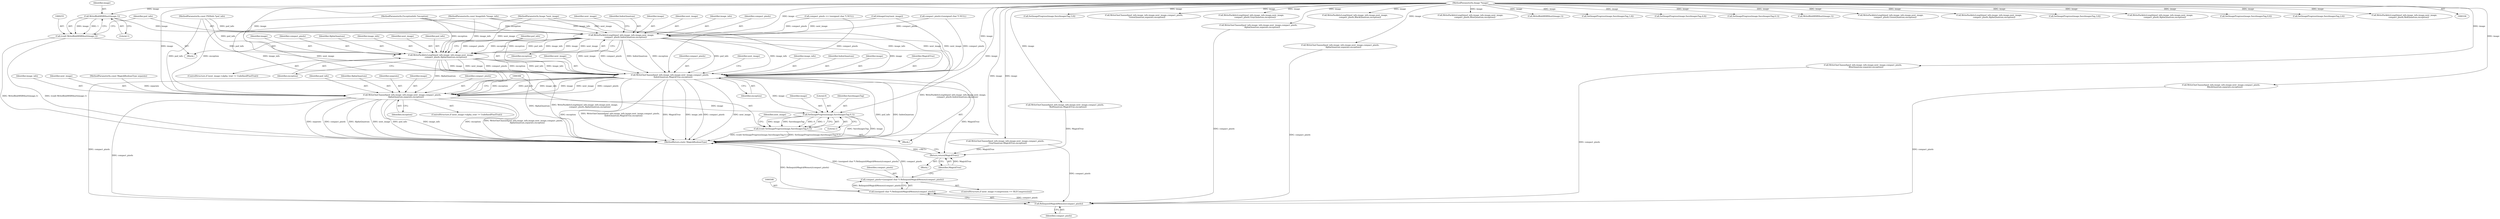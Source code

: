 digraph "0_ImageMagick_6f1879d498bcc5cce12fe0c5decb8dbc0f608e5d@pointer" {
"1000256" [label="(Call,WriteBlobMSBShort(image,1))"];
"1000107" [label="(MethodParameterIn,Image *image)"];
"1000254" [label="(Call,(void) WriteBlobMSBShort(image,1))"];
"1000259" [label="(Call,WritePackbitsLength(psd_info,image_info,image,next_image,\n              compact_pixels,IndexQuantum,exception))"];
"1000273" [label="(Call,WritePackbitsLength(psd_info,image_info,image,next_image,\n                compact_pixels,AlphaQuantum,exception))"];
"1000281" [label="(Call,WriteOneChannel(psd_info,image_info,image,next_image,compact_pixels,\n          IndexQuantum,MagickTrue,exception))"];
"1000296" [label="(Call,WriteOneChannel(psd_info,image_info,image,next_image,compact_pixels,\n            AlphaQuantum,separate,exception))"];
"1000307" [label="(Call,SetImageProgress(image,SaveImagesTag,0,1))"];
"1000305" [label="(Call,(void) SetImageProgress(image,SaveImagesTag,0,1))"];
"1000509" [label="(Call,RelinquishMagickMemory(compact_pixels))"];
"1000507" [label="(Call,(unsigned char *) RelinquishMagickMemory(compact_pixels))"];
"1000505" [label="(Call,compact_pixels=(unsigned char *) RelinquishMagickMemory(compact_pixels))"];
"1000511" [label="(Return,return(MagickTrue);)"];
"1000258" [label="(Literal,1)"];
"1000483" [label="(Call,SetImageProgress(image,SaveImagesTag,5,6))"];
"1000412" [label="(Call,WriteOneChannel(psd_info,image_info,image,next_image,compact_pixels,\n          GreenQuantum,separate,exception))"];
"1000509" [label="(Call,RelinquishMagickMemory(compact_pixels))"];
"1000170" [label="(Call,IsImageGray(next_image))"];
"1000260" [label="(Identifier,psd_info)"];
"1000298" [label="(Identifier,image_info)"];
"1000290" [label="(ControlStructure,if (next_image->alpha_trait != UndefinedPixelTrait))"];
"1000296" [label="(Call,WriteOneChannel(psd_info,image_info,image,next_image,compact_pixels,\n            AlphaQuantum,separate,exception))"];
"1000512" [label="(Identifier,MagickTrue)"];
"1000307" [label="(Call,SetImageProgress(image,SaveImagesTag,0,1))"];
"1000263" [label="(Identifier,next_image)"];
"1000266" [label="(Identifier,exception)"];
"1000186" [label="(Call,WritePackbitsLength(psd_info,image_info,image,next_image,\n            compact_pixels,GrayQuantum,exception))"];
"1000505" [label="(Call,compact_pixels=(unsigned char *) RelinquishMagickMemory(compact_pixels))"];
"1000300" [label="(Identifier,next_image)"];
"1000208" [label="(Call,WriteOneChannel(psd_info,image_info,image,next_image,compact_pixels,\n        GrayQuantum,MagickTrue,exception))"];
"1000105" [label="(MethodParameterIn,const PSDInfo *psd_info)"];
"1000261" [label="(Identifier,image_info)"];
"1000106" [label="(MethodParameterIn,const ImageInfo *image_info)"];
"1000510" [label="(Identifier,compact_pixels)"];
"1000282" [label="(Identifier,psd_info)"];
"1000276" [label="(Identifier,image)"];
"1000285" [label="(Identifier,next_image)"];
"1000472" [label="(Call,WriteOneChannel(psd_info,image_info,image,next_image,compact_pixels,\n            AlphaQuantum,separate,exception))"];
"1000223" [label="(Call,WriteOneChannel(psd_info,image_info,image,next_image,compact_pixels,\n          AlphaQuantum,separate,exception))"];
"1000507" [label="(Call,(unsigned char *) RelinquishMagickMemory(compact_pixels))"];
"1000511" [label="(Return,return(MagickTrue);)"];
"1000286" [label="(Identifier,compact_pixels)"];
"1000160" [label="(Call,compact_pixels == (unsigned char *) NULL)"];
"1000280" [label="(Identifier,exception)"];
"1000293" [label="(Identifier,next_image)"];
"1000502" [label="(Identifier,next_image)"];
"1000253" [label="(Block,)"];
"1000111" [label="(Block,)"];
"1000310" [label="(Literal,0)"];
"1000264" [label="(Identifier,compact_pixels)"];
"1000108" [label="(MethodParameterIn,Image *next_image)"];
"1000428" [label="(Call,WriteOneChannel(psd_info,image_info,image,next_image,compact_pixels,\n          BlueQuantum,separate,exception))"];
"1000110" [label="(MethodParameterIn,ExceptionInfo *exception)"];
"1000367" [label="(Call,WritePackbitsLength(psd_info,image_info,image,next_image,\n                compact_pixels,BlackQuantum,exception))"];
"1000270" [label="(Identifier,next_image)"];
"1000353" [label="(Call,WritePackbitsLength(psd_info,image_info,image,next_image,\n              compact_pixels,BlueQuantum,exception))"];
"1000109" [label="(MethodParameterIn,const MagickBooleanType separate)"];
"1000265" [label="(Identifier,IndexQuantum)"];
"1000506" [label="(Identifier,compact_pixels)"];
"1000278" [label="(Identifier,compact_pixels)"];
"1000183" [label="(Call,WriteBlobMSBShort(image,1))"];
"1000283" [label="(Identifier,image_info)"];
"1000256" [label="(Call,WriteBlobMSBShort(image,1))"];
"1000289" [label="(Identifier,exception)"];
"1000297" [label="(Identifier,psd_info)"];
"1000407" [label="(Call,SetImageProgress(image,SaveImagesTag,1,6))"];
"1000513" [label="(MethodReturn,static MagickBooleanType)"];
"1000461" [label="(Call,SetImageProgress(image,SaveImagesTag,4,6))"];
"1000234" [label="(Call,SetImageProgress(image,SaveImagesTag,0,1))"];
"1000107" [label="(MethodParameterIn,Image *image)"];
"1000334" [label="(Call,WriteBlobMSBShort(image,1))"];
"1000345" [label="(Call,WritePackbitsLength(psd_info,image_info,image,next_image,\n              compact_pixels,GreenQuantum,exception))"];
"1000287" [label="(Identifier,IndexQuantum)"];
"1000381" [label="(Call,WritePackbitsLength(psd_info,image_info,image,next_image,\n                compact_pixels,AlphaQuantum,exception))"];
"1000284" [label="(Identifier,image)"];
"1000262" [label="(Identifier,image)"];
"1000246" [label="(Block,)"];
"1000267" [label="(ControlStructure,if (next_image->alpha_trait != UndefinedPixelTrait))"];
"1000499" [label="(ControlStructure,if (next_image->compression == RLECompression))"];
"1000128" [label="(Call,compact_pixels=(unsigned char *) NULL)"];
"1000273" [label="(Call,WritePackbitsLength(psd_info,image_info,image,next_image,\n                compact_pixels,AlphaQuantum,exception))"];
"1000439" [label="(Call,SetImageProgress(image,SaveImagesTag,3,6))"];
"1000311" [label="(Literal,1)"];
"1000279" [label="(Identifier,AlphaQuantum)"];
"1000302" [label="(Identifier,AlphaQuantum)"];
"1000288" [label="(Identifier,MagickTrue)"];
"1000305" [label="(Call,(void) SetImageProgress(image,SaveImagesTag,0,1))"];
"1000450" [label="(Call,WriteOneChannel(psd_info,image_info,image,next_image,compact_pixels,\n            BlackQuantum,separate,exception))"];
"1000304" [label="(Identifier,exception)"];
"1000275" [label="(Identifier,image_info)"];
"1000257" [label="(Identifier,image)"];
"1000303" [label="(Identifier,separate)"];
"1000299" [label="(Identifier,image)"];
"1000259" [label="(Call,WritePackbitsLength(psd_info,image_info,image,next_image,\n              compact_pixels,IndexQuantum,exception))"];
"1000254" [label="(Call,(void) WriteBlobMSBShort(image,1))"];
"1000277" [label="(Identifier,next_image)"];
"1000281" [label="(Call,WriteOneChannel(psd_info,image_info,image,next_image,compact_pixels,\n          IndexQuantum,MagickTrue,exception))"];
"1000309" [label="(Identifier,SaveImagesTag)"];
"1000200" [label="(Call,WritePackbitsLength(psd_info,image_info,image,next_image,\n              compact_pixels,AlphaQuantum,exception))"];
"1000391" [label="(Call,SetImageProgress(image,SaveImagesTag,0,6))"];
"1000423" [label="(Call,SetImageProgress(image,SaveImagesTag,2,6))"];
"1000301" [label="(Identifier,compact_pixels)"];
"1000337" [label="(Call,WritePackbitsLength(psd_info,image_info,image,next_image,\n              compact_pixels,RedQuantum,exception))"];
"1000308" [label="(Identifier,image)"];
"1000274" [label="(Identifier,psd_info)"];
"1000396" [label="(Call,WriteOneChannel(psd_info,image_info,image,next_image,compact_pixels,\n          RedQuantum,MagickTrue,exception))"];
"1000256" -> "1000254"  [label="AST: "];
"1000256" -> "1000258"  [label="CFG: "];
"1000257" -> "1000256"  [label="AST: "];
"1000258" -> "1000256"  [label="AST: "];
"1000254" -> "1000256"  [label="CFG: "];
"1000256" -> "1000254"  [label="DDG: image"];
"1000256" -> "1000254"  [label="DDG: 1"];
"1000107" -> "1000256"  [label="DDG: image"];
"1000256" -> "1000259"  [label="DDG: image"];
"1000107" -> "1000104"  [label="AST: "];
"1000107" -> "1000513"  [label="DDG: image"];
"1000107" -> "1000183"  [label="DDG: image"];
"1000107" -> "1000186"  [label="DDG: image"];
"1000107" -> "1000200"  [label="DDG: image"];
"1000107" -> "1000208"  [label="DDG: image"];
"1000107" -> "1000223"  [label="DDG: image"];
"1000107" -> "1000234"  [label="DDG: image"];
"1000107" -> "1000259"  [label="DDG: image"];
"1000107" -> "1000273"  [label="DDG: image"];
"1000107" -> "1000281"  [label="DDG: image"];
"1000107" -> "1000296"  [label="DDG: image"];
"1000107" -> "1000307"  [label="DDG: image"];
"1000107" -> "1000334"  [label="DDG: image"];
"1000107" -> "1000337"  [label="DDG: image"];
"1000107" -> "1000345"  [label="DDG: image"];
"1000107" -> "1000353"  [label="DDG: image"];
"1000107" -> "1000367"  [label="DDG: image"];
"1000107" -> "1000381"  [label="DDG: image"];
"1000107" -> "1000391"  [label="DDG: image"];
"1000107" -> "1000396"  [label="DDG: image"];
"1000107" -> "1000407"  [label="DDG: image"];
"1000107" -> "1000412"  [label="DDG: image"];
"1000107" -> "1000423"  [label="DDG: image"];
"1000107" -> "1000428"  [label="DDG: image"];
"1000107" -> "1000439"  [label="DDG: image"];
"1000107" -> "1000450"  [label="DDG: image"];
"1000107" -> "1000461"  [label="DDG: image"];
"1000107" -> "1000472"  [label="DDG: image"];
"1000107" -> "1000483"  [label="DDG: image"];
"1000254" -> "1000253"  [label="AST: "];
"1000255" -> "1000254"  [label="AST: "];
"1000260" -> "1000254"  [label="CFG: "];
"1000254" -> "1000513"  [label="DDG: (void) WriteBlobMSBShort(image,1)"];
"1000254" -> "1000513"  [label="DDG: WriteBlobMSBShort(image,1)"];
"1000259" -> "1000253"  [label="AST: "];
"1000259" -> "1000266"  [label="CFG: "];
"1000260" -> "1000259"  [label="AST: "];
"1000261" -> "1000259"  [label="AST: "];
"1000262" -> "1000259"  [label="AST: "];
"1000263" -> "1000259"  [label="AST: "];
"1000264" -> "1000259"  [label="AST: "];
"1000265" -> "1000259"  [label="AST: "];
"1000266" -> "1000259"  [label="AST: "];
"1000270" -> "1000259"  [label="CFG: "];
"1000259" -> "1000513"  [label="DDG: WritePackbitsLength(psd_info,image_info,image,next_image,\n              compact_pixels,IndexQuantum,exception)"];
"1000105" -> "1000259"  [label="DDG: psd_info"];
"1000106" -> "1000259"  [label="DDG: image_info"];
"1000170" -> "1000259"  [label="DDG: next_image"];
"1000108" -> "1000259"  [label="DDG: next_image"];
"1000128" -> "1000259"  [label="DDG: compact_pixels"];
"1000160" -> "1000259"  [label="DDG: compact_pixels"];
"1000110" -> "1000259"  [label="DDG: exception"];
"1000259" -> "1000273"  [label="DDG: psd_info"];
"1000259" -> "1000273"  [label="DDG: image_info"];
"1000259" -> "1000273"  [label="DDG: image"];
"1000259" -> "1000273"  [label="DDG: next_image"];
"1000259" -> "1000273"  [label="DDG: compact_pixels"];
"1000259" -> "1000273"  [label="DDG: exception"];
"1000259" -> "1000281"  [label="DDG: psd_info"];
"1000259" -> "1000281"  [label="DDG: image_info"];
"1000259" -> "1000281"  [label="DDG: image"];
"1000259" -> "1000281"  [label="DDG: next_image"];
"1000259" -> "1000281"  [label="DDG: compact_pixels"];
"1000259" -> "1000281"  [label="DDG: IndexQuantum"];
"1000259" -> "1000281"  [label="DDG: exception"];
"1000273" -> "1000267"  [label="AST: "];
"1000273" -> "1000280"  [label="CFG: "];
"1000274" -> "1000273"  [label="AST: "];
"1000275" -> "1000273"  [label="AST: "];
"1000276" -> "1000273"  [label="AST: "];
"1000277" -> "1000273"  [label="AST: "];
"1000278" -> "1000273"  [label="AST: "];
"1000279" -> "1000273"  [label="AST: "];
"1000280" -> "1000273"  [label="AST: "];
"1000282" -> "1000273"  [label="CFG: "];
"1000273" -> "1000513"  [label="DDG: WritePackbitsLength(psd_info,image_info,image,next_image,\n                compact_pixels,AlphaQuantum,exception)"];
"1000273" -> "1000513"  [label="DDG: AlphaQuantum"];
"1000105" -> "1000273"  [label="DDG: psd_info"];
"1000106" -> "1000273"  [label="DDG: image_info"];
"1000108" -> "1000273"  [label="DDG: next_image"];
"1000110" -> "1000273"  [label="DDG: exception"];
"1000273" -> "1000281"  [label="DDG: psd_info"];
"1000273" -> "1000281"  [label="DDG: image_info"];
"1000273" -> "1000281"  [label="DDG: image"];
"1000273" -> "1000281"  [label="DDG: next_image"];
"1000273" -> "1000281"  [label="DDG: compact_pixels"];
"1000273" -> "1000281"  [label="DDG: exception"];
"1000273" -> "1000296"  [label="DDG: AlphaQuantum"];
"1000281" -> "1000246"  [label="AST: "];
"1000281" -> "1000289"  [label="CFG: "];
"1000282" -> "1000281"  [label="AST: "];
"1000283" -> "1000281"  [label="AST: "];
"1000284" -> "1000281"  [label="AST: "];
"1000285" -> "1000281"  [label="AST: "];
"1000286" -> "1000281"  [label="AST: "];
"1000287" -> "1000281"  [label="AST: "];
"1000288" -> "1000281"  [label="AST: "];
"1000289" -> "1000281"  [label="AST: "];
"1000293" -> "1000281"  [label="CFG: "];
"1000281" -> "1000513"  [label="DDG: compact_pixels"];
"1000281" -> "1000513"  [label="DDG: next_image"];
"1000281" -> "1000513"  [label="DDG: psd_info"];
"1000281" -> "1000513"  [label="DDG: IndexQuantum"];
"1000281" -> "1000513"  [label="DDG: exception"];
"1000281" -> "1000513"  [label="DDG: WriteOneChannel(psd_info,image_info,image,next_image,compact_pixels,\n          IndexQuantum,MagickTrue,exception)"];
"1000281" -> "1000513"  [label="DDG: MagickTrue"];
"1000281" -> "1000513"  [label="DDG: image_info"];
"1000105" -> "1000281"  [label="DDG: psd_info"];
"1000106" -> "1000281"  [label="DDG: image_info"];
"1000170" -> "1000281"  [label="DDG: next_image"];
"1000108" -> "1000281"  [label="DDG: next_image"];
"1000128" -> "1000281"  [label="DDG: compact_pixels"];
"1000160" -> "1000281"  [label="DDG: compact_pixels"];
"1000110" -> "1000281"  [label="DDG: exception"];
"1000281" -> "1000296"  [label="DDG: psd_info"];
"1000281" -> "1000296"  [label="DDG: image_info"];
"1000281" -> "1000296"  [label="DDG: image"];
"1000281" -> "1000296"  [label="DDG: next_image"];
"1000281" -> "1000296"  [label="DDG: compact_pixels"];
"1000281" -> "1000296"  [label="DDG: exception"];
"1000281" -> "1000307"  [label="DDG: image"];
"1000281" -> "1000509"  [label="DDG: compact_pixels"];
"1000281" -> "1000511"  [label="DDG: MagickTrue"];
"1000296" -> "1000290"  [label="AST: "];
"1000296" -> "1000304"  [label="CFG: "];
"1000297" -> "1000296"  [label="AST: "];
"1000298" -> "1000296"  [label="AST: "];
"1000299" -> "1000296"  [label="AST: "];
"1000300" -> "1000296"  [label="AST: "];
"1000301" -> "1000296"  [label="AST: "];
"1000302" -> "1000296"  [label="AST: "];
"1000303" -> "1000296"  [label="AST: "];
"1000304" -> "1000296"  [label="AST: "];
"1000306" -> "1000296"  [label="CFG: "];
"1000296" -> "1000513"  [label="DDG: image_info"];
"1000296" -> "1000513"  [label="DDG: exception"];
"1000296" -> "1000513"  [label="DDG: WriteOneChannel(psd_info,image_info,image,next_image,compact_pixels,\n            AlphaQuantum,separate,exception)"];
"1000296" -> "1000513"  [label="DDG: separate"];
"1000296" -> "1000513"  [label="DDG: compact_pixels"];
"1000296" -> "1000513"  [label="DDG: AlphaQuantum"];
"1000296" -> "1000513"  [label="DDG: next_image"];
"1000296" -> "1000513"  [label="DDG: psd_info"];
"1000105" -> "1000296"  [label="DDG: psd_info"];
"1000106" -> "1000296"  [label="DDG: image_info"];
"1000108" -> "1000296"  [label="DDG: next_image"];
"1000109" -> "1000296"  [label="DDG: separate"];
"1000110" -> "1000296"  [label="DDG: exception"];
"1000296" -> "1000307"  [label="DDG: image"];
"1000296" -> "1000509"  [label="DDG: compact_pixels"];
"1000307" -> "1000305"  [label="AST: "];
"1000307" -> "1000311"  [label="CFG: "];
"1000308" -> "1000307"  [label="AST: "];
"1000309" -> "1000307"  [label="AST: "];
"1000310" -> "1000307"  [label="AST: "];
"1000311" -> "1000307"  [label="AST: "];
"1000305" -> "1000307"  [label="CFG: "];
"1000307" -> "1000513"  [label="DDG: SaveImagesTag"];
"1000307" -> "1000513"  [label="DDG: image"];
"1000307" -> "1000305"  [label="DDG: image"];
"1000307" -> "1000305"  [label="DDG: SaveImagesTag"];
"1000307" -> "1000305"  [label="DDG: 0"];
"1000307" -> "1000305"  [label="DDG: 1"];
"1000305" -> "1000246"  [label="AST: "];
"1000306" -> "1000305"  [label="AST: "];
"1000502" -> "1000305"  [label="CFG: "];
"1000305" -> "1000513"  [label="DDG: (void) SetImageProgress(image,SaveImagesTag,0,1)"];
"1000305" -> "1000513"  [label="DDG: SetImageProgress(image,SaveImagesTag,0,1)"];
"1000509" -> "1000507"  [label="AST: "];
"1000509" -> "1000510"  [label="CFG: "];
"1000510" -> "1000509"  [label="AST: "];
"1000507" -> "1000509"  [label="CFG: "];
"1000509" -> "1000507"  [label="DDG: compact_pixels"];
"1000450" -> "1000509"  [label="DDG: compact_pixels"];
"1000223" -> "1000509"  [label="DDG: compact_pixels"];
"1000472" -> "1000509"  [label="DDG: compact_pixels"];
"1000428" -> "1000509"  [label="DDG: compact_pixels"];
"1000208" -> "1000509"  [label="DDG: compact_pixels"];
"1000507" -> "1000505"  [label="AST: "];
"1000508" -> "1000507"  [label="AST: "];
"1000505" -> "1000507"  [label="CFG: "];
"1000507" -> "1000513"  [label="DDG: RelinquishMagickMemory(compact_pixels)"];
"1000507" -> "1000505"  [label="DDG: RelinquishMagickMemory(compact_pixels)"];
"1000505" -> "1000499"  [label="AST: "];
"1000506" -> "1000505"  [label="AST: "];
"1000512" -> "1000505"  [label="CFG: "];
"1000505" -> "1000513"  [label="DDG: compact_pixels"];
"1000505" -> "1000513"  [label="DDG: (unsigned char *) RelinquishMagickMemory(compact_pixels)"];
"1000511" -> "1000111"  [label="AST: "];
"1000511" -> "1000512"  [label="CFG: "];
"1000512" -> "1000511"  [label="AST: "];
"1000513" -> "1000511"  [label="CFG: "];
"1000511" -> "1000513"  [label="DDG: <RET>"];
"1000512" -> "1000511"  [label="DDG: MagickTrue"];
"1000396" -> "1000511"  [label="DDG: MagickTrue"];
"1000208" -> "1000511"  [label="DDG: MagickTrue"];
}
